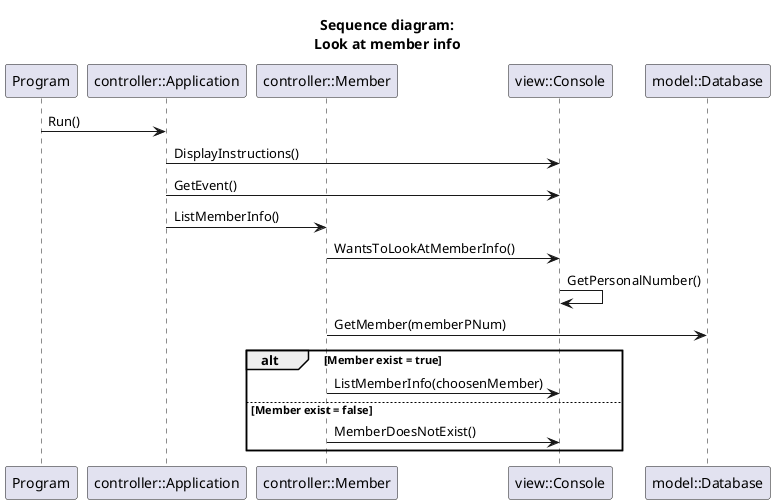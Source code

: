 @startuml
title Sequence diagram:\nLook at member info
participant Program
participant "controller::Application"
participant "controller::Member"
participant "view::Console"
participant "model::Database"

Program -> "controller::Application": Run()
"controller::Application" -> "view::Console": DisplayInstructions()
"controller::Application" -> "view::Console": GetEvent()
"controller::Application" -> "controller::Member": ListMemberInfo()
"controller::Member" -> "view::Console": WantsToLookAtMemberInfo()
"view::Console" -> "view::Console": GetPersonalNumber()
"controller::Member" -> "model::Database": GetMember(memberPNum)

alt Member exist = true
    "controller::Member" -> "view::Console": ListMemberInfo(choosenMember)
else Member exist = false
    "controller::Member" -> "view::Console": MemberDoesNotExist()
end
@enduml
